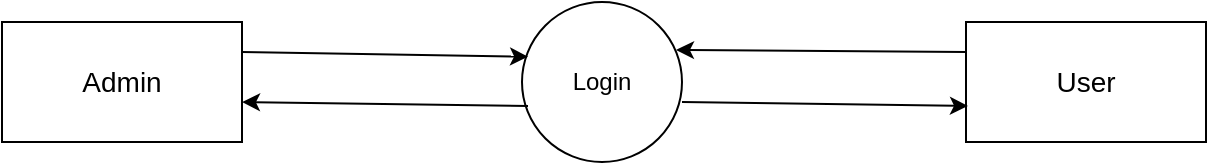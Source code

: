 <mxfile version="24.8.8">
  <diagram name="Page-1" id="5iypHr3FwY_k33wbmCZ2">
    <mxGraphModel dx="858" dy="479" grid="1" gridSize="10" guides="1" tooltips="1" connect="1" arrows="1" fold="1" page="1" pageScale="1" pageWidth="850" pageHeight="1100" math="0" shadow="0">
      <root>
        <mxCell id="0" />
        <mxCell id="1" parent="0" />
        <mxCell id="2VsjYJJtNGCYxHjk0yOb-1" value="&lt;font style=&quot;font-size: 14px;&quot;&gt;Admin&lt;/font&gt;" style="rounded=0;whiteSpace=wrap;html=1;fillColor=none;" vertex="1" parent="1">
          <mxGeometry x="110" y="120" width="120" height="60" as="geometry" />
        </mxCell>
        <mxCell id="2VsjYJJtNGCYxHjk0yOb-2" value="Login" style="ellipse;whiteSpace=wrap;html=1;aspect=fixed;fillColor=none;" vertex="1" parent="1">
          <mxGeometry x="370" y="110" width="80" height="80" as="geometry" />
        </mxCell>
        <mxCell id="2VsjYJJtNGCYxHjk0yOb-3" value="&lt;font style=&quot;font-size: 14px;&quot;&gt;User&lt;/font&gt;" style="rounded=0;whiteSpace=wrap;html=1;fillColor=none;" vertex="1" parent="1">
          <mxGeometry x="592" y="120" width="120" height="60" as="geometry" />
        </mxCell>
        <mxCell id="2VsjYJJtNGCYxHjk0yOb-4" value="" style="endArrow=classic;html=1;rounded=0;exitX=1;exitY=0.25;exitDx=0;exitDy=0;entryX=0.038;entryY=0.342;entryDx=0;entryDy=0;entryPerimeter=0;" edge="1" parent="1" source="2VsjYJJtNGCYxHjk0yOb-1" target="2VsjYJJtNGCYxHjk0yOb-2">
          <mxGeometry width="50" height="50" relative="1" as="geometry">
            <mxPoint x="380" y="300" as="sourcePoint" />
            <mxPoint x="430" y="250" as="targetPoint" />
          </mxGeometry>
        </mxCell>
        <mxCell id="2VsjYJJtNGCYxHjk0yOb-5" value="" style="endArrow=classic;html=1;rounded=0;exitX=1;exitY=0.25;exitDx=0;exitDy=0;entryX=0.038;entryY=0.342;entryDx=0;entryDy=0;entryPerimeter=0;" edge="1" parent="1">
          <mxGeometry width="50" height="50" relative="1" as="geometry">
            <mxPoint x="373" y="162" as="sourcePoint" />
            <mxPoint x="230" y="160" as="targetPoint" />
          </mxGeometry>
        </mxCell>
        <mxCell id="2VsjYJJtNGCYxHjk0yOb-6" value="" style="endArrow=classic;html=1;rounded=0;exitX=0;exitY=0.25;exitDx=0;exitDy=0;entryX=0.038;entryY=0.342;entryDx=0;entryDy=0;entryPerimeter=0;" edge="1" parent="1" source="2VsjYJJtNGCYxHjk0yOb-3">
          <mxGeometry width="50" height="50" relative="1" as="geometry">
            <mxPoint x="590" y="136" as="sourcePoint" />
            <mxPoint x="447" y="134" as="targetPoint" />
          </mxGeometry>
        </mxCell>
        <mxCell id="2VsjYJJtNGCYxHjk0yOb-7" value="" style="endArrow=classic;html=1;rounded=0;exitX=1;exitY=0.25;exitDx=0;exitDy=0;entryX=0.038;entryY=0.342;entryDx=0;entryDy=0;entryPerimeter=0;" edge="1" parent="1">
          <mxGeometry width="50" height="50" relative="1" as="geometry">
            <mxPoint x="450" y="160" as="sourcePoint" />
            <mxPoint x="593" y="162" as="targetPoint" />
          </mxGeometry>
        </mxCell>
      </root>
    </mxGraphModel>
  </diagram>
</mxfile>
